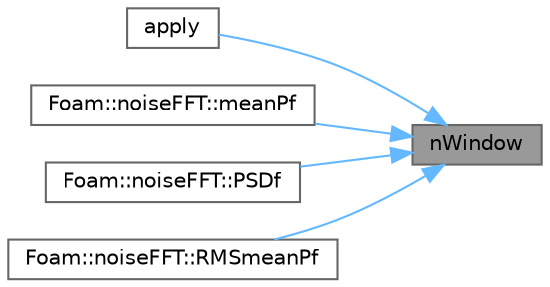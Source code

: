 digraph "nWindow"
{
 // LATEX_PDF_SIZE
  bgcolor="transparent";
  edge [fontname=Helvetica,fontsize=10,labelfontname=Helvetica,labelfontsize=10];
  node [fontname=Helvetica,fontsize=10,shape=box,height=0.2,width=0.4];
  rankdir="RL";
  Node1 [id="Node000001",label="nWindow",height=0.2,width=0.4,color="gray40", fillcolor="grey60", style="filled", fontcolor="black",tooltip=" "];
  Node1 -> Node2 [id="edge1_Node000001_Node000002",dir="back",color="steelblue1",style="solid",tooltip=" "];
  Node2 [id="Node000002",label="apply",height=0.2,width=0.4,color="grey40", fillcolor="white", style="filled",URL="$classFoam_1_1windowModel.html#aa2adb49eb290031f223a99c489c75374",tooltip=" "];
  Node1 -> Node3 [id="edge2_Node000001_Node000003",dir="back",color="steelblue1",style="solid",tooltip=" "];
  Node3 [id="Node000003",label="Foam::noiseFFT::meanPf",height=0.2,width=0.4,color="grey40", fillcolor="white", style="filled",URL="$classFoam_1_1noiseFFT.html#a232654ad48b93f9014e4ed3bbe38cc9e",tooltip=" "];
  Node1 -> Node4 [id="edge3_Node000001_Node000004",dir="back",color="steelblue1",style="solid",tooltip=" "];
  Node4 [id="Node000004",label="Foam::noiseFFT::PSDf",height=0.2,width=0.4,color="grey40", fillcolor="white", style="filled",URL="$classFoam_1_1noiseFFT.html#aaa3ef01aa4e8be84a7cf9f0838c70baf",tooltip=" "];
  Node1 -> Node5 [id="edge4_Node000001_Node000005",dir="back",color="steelblue1",style="solid",tooltip=" "];
  Node5 [id="Node000005",label="Foam::noiseFFT::RMSmeanPf",height=0.2,width=0.4,color="grey40", fillcolor="white", style="filled",URL="$classFoam_1_1noiseFFT.html#adf3e942d942f49fd9b37483fe702437a",tooltip=" "];
}
